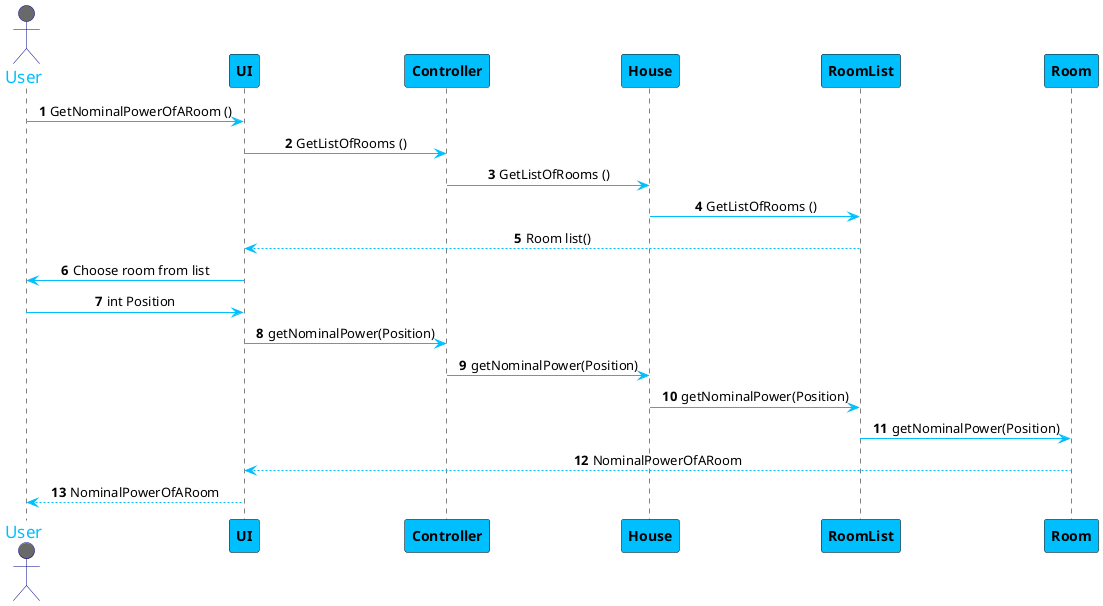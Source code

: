 @startuml
skinparam sequenceMessageAlign center
skinparam sequence {
	ArrowColor DeepSkyBlue
	ActorBorderColor DarkBlue
	LifeLineBorderColor black
	LifeLineBackgroundColor #A9DCDF

	ParticipantBorderColor Black
	ParticipantBackgroundColor DeepSkyBlue
	ParticipantFontStyle Bold

	ActorBackgroundColor DimGrey
	ActorFontColor DeepSkyBlue
	ActorFontSize 17
	ActorFontName Aapex
}

autonumber
actor User
User -> UI: GetNominalPowerOfARoom ()
UI -> Controller: GetListOfRooms ()
Controller -> House: GetListOfRooms ()

House -> RoomList: GetListOfRooms ()
UI <-- RoomList: Room list()

User <- UI: Choose room from list
User -> UI: int Position
UI -> Controller: getNominalPower(Position)

Controller -> House: getNominalPower(Position)
House -> RoomList: getNominalPower(Position)
RoomList -> Room: getNominalPower(Position)
UI <-- Room: NominalPowerOfARoom
User <-- UI: NominalPowerOfARoom
@enduml